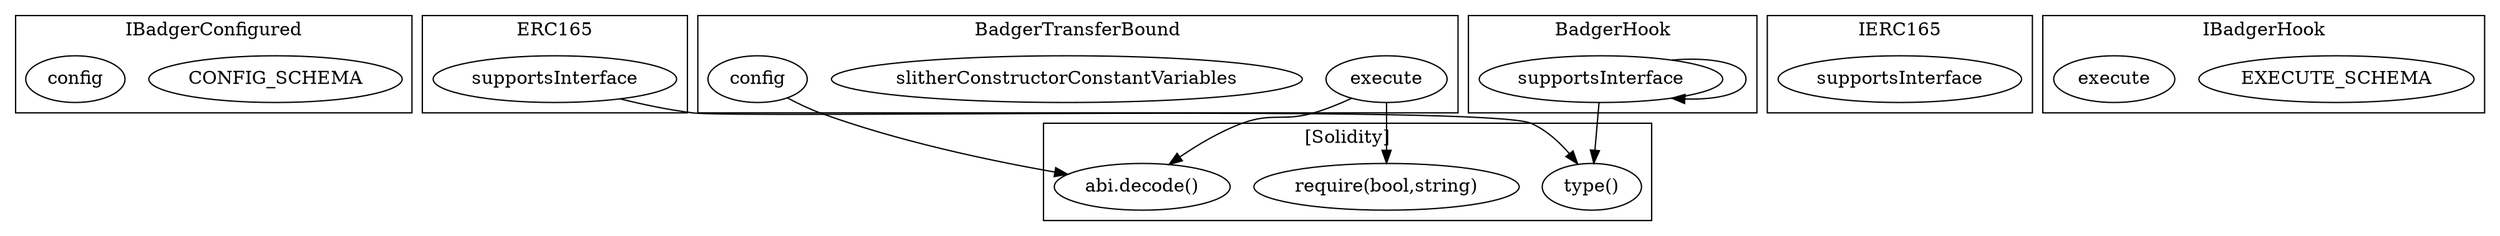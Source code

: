 strict digraph {
subgraph cluster_6468_IBadgerConfigured {
label = "IBadgerConfigured"
"6468_CONFIG_SCHEMA" [label="CONFIG_SCHEMA"]
"6468_config" [label="config"]
}subgraph cluster_3081_ERC165 {
label = "ERC165"
"3081_supportsInterface" [label="supportsInterface"]
}subgraph cluster_3093_IERC165 {
label = "IERC165"
"3093_supportsInterface" [label="supportsInterface"]
}subgraph cluster_6488_IBadgerHook {
label = "IBadgerHook"
"6488_EXECUTE_SCHEMA" [label="EXECUTE_SCHEMA"]
"6488_execute" [label="execute"]
}subgraph cluster_6200_BadgerTransferBound {
label = "BadgerTransferBound"
"6200_execute" [label="execute"]
"6200_slitherConstructorConstantVariables" [label="slitherConstructorConstantVariables"]
"6200_config" [label="config"]
}subgraph cluster_4956_BadgerHook {
label = "BadgerHook"
"4956_supportsInterface" [label="supportsInterface"]
"4956_supportsInterface" -> "4956_supportsInterface"
}subgraph cluster_solidity {
label = "[Solidity]"
"abi.decode()" 
"require(bool,string)" 
"type()" 
"6200_config" -> "abi.decode()"
"4956_supportsInterface" -> "type()"
"6200_execute" -> "abi.decode()"
"6200_execute" -> "require(bool,string)"
"3081_supportsInterface" -> "type()"
}
}